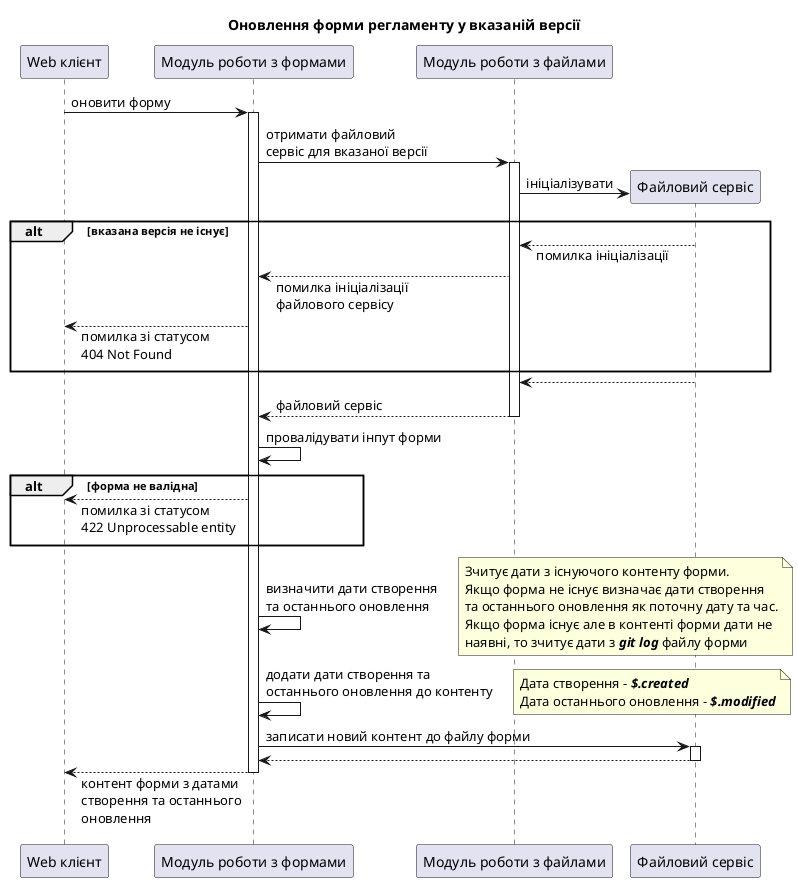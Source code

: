 @startuml
participant "Web клієнт" as client order 1
participant "Модуль роботи з формами" as formModule order 2
participant "Модуль роботи з файлами" as fileModule order 3
participant "Файловий сервіс" as fileService order 4

skinparam responseMessageBelowArrow true

title Оновлення форми регламенту у вказаній версії

client -> formModule: оновити форму
activate formModule

  formModule -> fileModule: отримати файловий\nсервіс для вказаної версії
  activate fileModule
    create fileService
    fileModule -> fileService: ініціалізувати
    alt вказана версія не існує
      fileModule <-- fileService: помилка ініціалізації
      formModule <-- fileModule: помилка ініціалізації\nфайлового сервісу
      client <-- formModule: помилка зі статусом\n404 Not Found
    end
    fileModule <-- fileService
    return файловий сервіс
  deactivate fileModule

  formModule -> formModule: провалідувати інпут форми
  alt форма не валідна
  client <-- formModule: помилка зі статусом\n422 Unprocessable entity
  end

  formModule -> formModule: визначити дати створення\nта останнього оновлення
  note right
  Зчитує дати з існуючого контенту форми.
  Якщо форма не існує визначає дати створення
  та останнього оновлення як поточну дату та час.
  Якщо форма існує але в контенті форми дати не
  наявні, то зчитує дати з **//git log//** файлу форми
  end note

  formModule -> formModule: додати дати створення та\nостаннього оновлення до контенту
  note right
    Дата створення - **//$.created//**
    Дата останнього оновлення - **//$.modified//**
  end note

  formModule -> fileService: записати новий контент до файлу форми
  activate fileService
  return
  deactivate fileService

  client <-- formModule: контент форми з датами\nстворення та останнього\nоновлення

deactivate formModule
@enduml